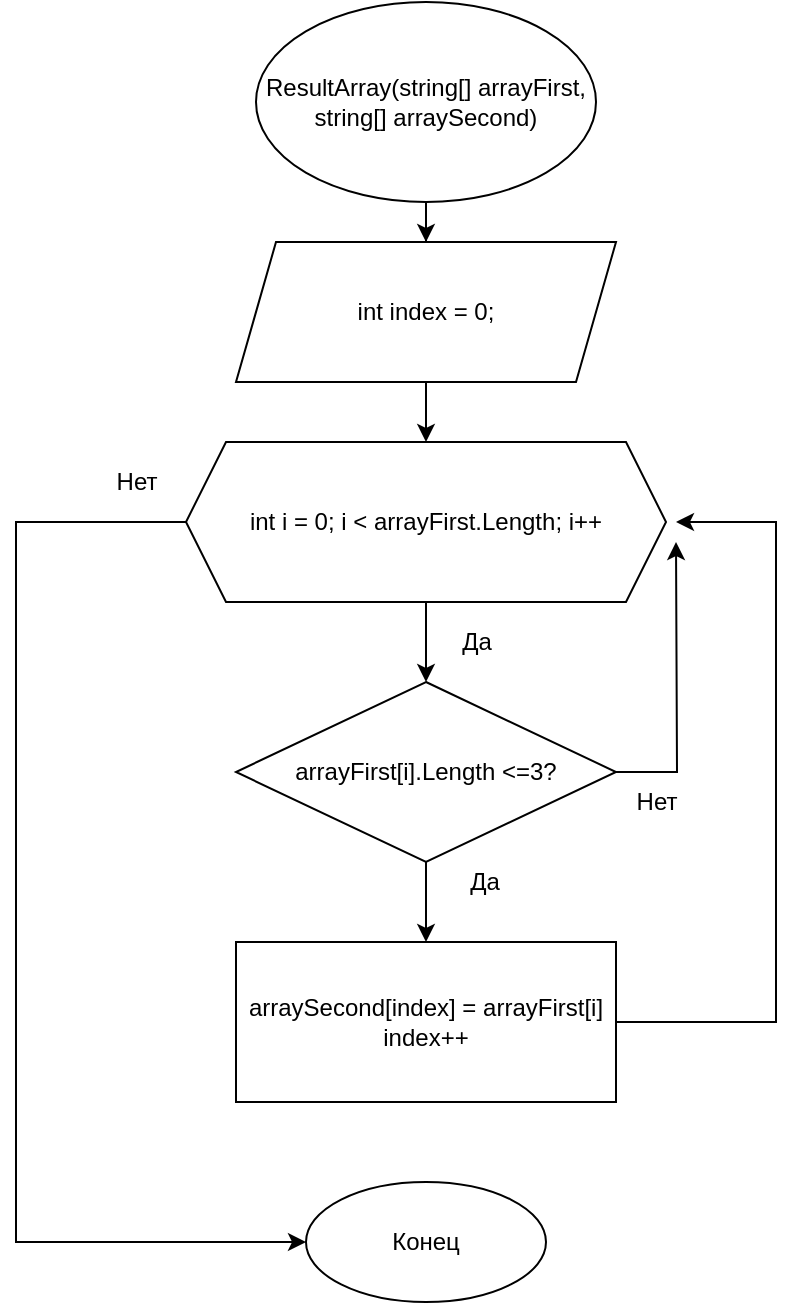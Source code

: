 <mxfile version="20.4.0" type="device"><diagram id="C5RBs43oDa-KdzZeNtuy" name="Page-1"><mxGraphModel dx="1038" dy="527" grid="1" gridSize="10" guides="1" tooltips="1" connect="1" arrows="1" fold="1" page="1" pageScale="1" pageWidth="827" pageHeight="1169" math="0" shadow="0"><root><mxCell id="WIyWlLk6GJQsqaUBKTNV-0"/><mxCell id="WIyWlLk6GJQsqaUBKTNV-1" parent="WIyWlLk6GJQsqaUBKTNV-0"/><mxCell id="gEwbB0M9fvHcYoGHgCkW-1" value="" style="edgeStyle=orthogonalEdgeStyle;rounded=0;orthogonalLoop=1;jettySize=auto;html=1;" edge="1" parent="WIyWlLk6GJQsqaUBKTNV-1" source="8_6rnnYdsNy5EfXHM46t-0" target="gEwbB0M9fvHcYoGHgCkW-0"><mxGeometry relative="1" as="geometry"/></mxCell><mxCell id="8_6rnnYdsNy5EfXHM46t-0" value="ResultArray(string[] arrayFirst, string[] arraySecond)" style="ellipse;whiteSpace=wrap;html=1;" parent="WIyWlLk6GJQsqaUBKTNV-1" vertex="1"><mxGeometry x="320" y="60" width="170" height="100" as="geometry"/></mxCell><mxCell id="gEwbB0M9fvHcYoGHgCkW-7" value="" style="edgeStyle=orthogonalEdgeStyle;rounded=0;orthogonalLoop=1;jettySize=auto;html=1;" edge="1" parent="WIyWlLk6GJQsqaUBKTNV-1" source="gEwbB0M9fvHcYoGHgCkW-0" target="gEwbB0M9fvHcYoGHgCkW-2"><mxGeometry relative="1" as="geometry"/></mxCell><mxCell id="gEwbB0M9fvHcYoGHgCkW-0" value="int index = 0;" style="shape=parallelogram;perimeter=parallelogramPerimeter;whiteSpace=wrap;html=1;fixedSize=1;" vertex="1" parent="WIyWlLk6GJQsqaUBKTNV-1"><mxGeometry x="310" y="180" width="190" height="70" as="geometry"/></mxCell><mxCell id="gEwbB0M9fvHcYoGHgCkW-4" value="" style="edgeStyle=orthogonalEdgeStyle;rounded=0;orthogonalLoop=1;jettySize=auto;html=1;" edge="1" parent="WIyWlLk6GJQsqaUBKTNV-1" source="gEwbB0M9fvHcYoGHgCkW-2" target="gEwbB0M9fvHcYoGHgCkW-3"><mxGeometry relative="1" as="geometry"/></mxCell><mxCell id="gEwbB0M9fvHcYoGHgCkW-11" value="" style="edgeStyle=orthogonalEdgeStyle;rounded=0;orthogonalLoop=1;jettySize=auto;html=1;" edge="1" parent="WIyWlLk6GJQsqaUBKTNV-1" source="gEwbB0M9fvHcYoGHgCkW-2" target="gEwbB0M9fvHcYoGHgCkW-10"><mxGeometry relative="1" as="geometry"><Array as="points"><mxPoint x="200" y="320"/><mxPoint x="200" y="680"/></Array></mxGeometry></mxCell><mxCell id="gEwbB0M9fvHcYoGHgCkW-2" value="int i = 0; i &amp;lt; arrayFirst.Length; i++" style="shape=hexagon;perimeter=hexagonPerimeter2;whiteSpace=wrap;html=1;fixedSize=1;" vertex="1" parent="WIyWlLk6GJQsqaUBKTNV-1"><mxGeometry x="285" y="280" width="240" height="80" as="geometry"/></mxCell><mxCell id="gEwbB0M9fvHcYoGHgCkW-6" value="" style="edgeStyle=orthogonalEdgeStyle;rounded=0;orthogonalLoop=1;jettySize=auto;html=1;" edge="1" parent="WIyWlLk6GJQsqaUBKTNV-1" source="gEwbB0M9fvHcYoGHgCkW-3" target="gEwbB0M9fvHcYoGHgCkW-5"><mxGeometry relative="1" as="geometry"/></mxCell><mxCell id="gEwbB0M9fvHcYoGHgCkW-12" style="edgeStyle=orthogonalEdgeStyle;rounded=0;orthogonalLoop=1;jettySize=auto;html=1;" edge="1" parent="WIyWlLk6GJQsqaUBKTNV-1" source="gEwbB0M9fvHcYoGHgCkW-3"><mxGeometry relative="1" as="geometry"><mxPoint x="530" y="330" as="targetPoint"/></mxGeometry></mxCell><mxCell id="gEwbB0M9fvHcYoGHgCkW-3" value="arrayFirst[i].Length &amp;lt;=3?" style="rhombus;whiteSpace=wrap;html=1;" vertex="1" parent="WIyWlLk6GJQsqaUBKTNV-1"><mxGeometry x="310" y="400" width="190" height="90" as="geometry"/></mxCell><mxCell id="gEwbB0M9fvHcYoGHgCkW-9" style="edgeStyle=orthogonalEdgeStyle;rounded=0;orthogonalLoop=1;jettySize=auto;html=1;exitX=1;exitY=0.5;exitDx=0;exitDy=0;" edge="1" parent="WIyWlLk6GJQsqaUBKTNV-1" source="gEwbB0M9fvHcYoGHgCkW-5"><mxGeometry relative="1" as="geometry"><mxPoint x="530" y="320" as="targetPoint"/><Array as="points"><mxPoint x="580" y="570"/><mxPoint x="580" y="320"/></Array></mxGeometry></mxCell><mxCell id="gEwbB0M9fvHcYoGHgCkW-5" value="arraySecond[index] = arrayFirst[i]&lt;br&gt;index++" style="whiteSpace=wrap;html=1;" vertex="1" parent="WIyWlLk6GJQsqaUBKTNV-1"><mxGeometry x="310" y="530" width="190" height="80" as="geometry"/></mxCell><mxCell id="gEwbB0M9fvHcYoGHgCkW-10" value="Конец" style="ellipse;whiteSpace=wrap;html=1;" vertex="1" parent="WIyWlLk6GJQsqaUBKTNV-1"><mxGeometry x="345" y="650" width="120" height="60" as="geometry"/></mxCell><mxCell id="gEwbB0M9fvHcYoGHgCkW-13" value="Да" style="text;html=1;align=center;verticalAlign=middle;resizable=0;points=[];autosize=1;strokeColor=none;fillColor=none;" vertex="1" parent="WIyWlLk6GJQsqaUBKTNV-1"><mxGeometry x="410" y="365" width="40" height="30" as="geometry"/></mxCell><mxCell id="gEwbB0M9fvHcYoGHgCkW-14" value="Да" style="text;html=1;align=center;verticalAlign=middle;resizable=0;points=[];autosize=1;strokeColor=none;fillColor=none;" vertex="1" parent="WIyWlLk6GJQsqaUBKTNV-1"><mxGeometry x="414" y="485" width="40" height="30" as="geometry"/></mxCell><mxCell id="gEwbB0M9fvHcYoGHgCkW-15" value="Нет" style="text;html=1;align=center;verticalAlign=middle;resizable=0;points=[];autosize=1;strokeColor=none;fillColor=none;" vertex="1" parent="WIyWlLk6GJQsqaUBKTNV-1"><mxGeometry x="500" y="445" width="40" height="30" as="geometry"/></mxCell><mxCell id="gEwbB0M9fvHcYoGHgCkW-16" value="Нет" style="text;html=1;align=center;verticalAlign=middle;resizable=0;points=[];autosize=1;strokeColor=none;fillColor=none;" vertex="1" parent="WIyWlLk6GJQsqaUBKTNV-1"><mxGeometry x="240" y="285" width="40" height="30" as="geometry"/></mxCell></root></mxGraphModel></diagram></mxfile>